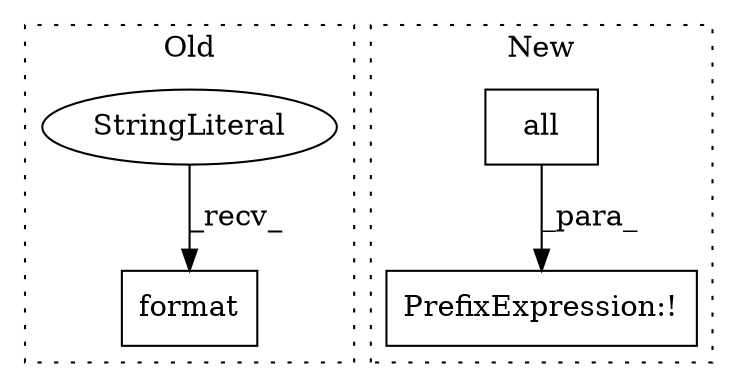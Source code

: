digraph G {
subgraph cluster0 {
1 [label="format" a="32" s="17194,17204" l="7,1" shape="box"];
3 [label="StringLiteral" a="45" s="17152" l="41" shape="ellipse"];
label = "Old";
style="dotted";
}
subgraph cluster1 {
2 [label="all" a="32" s="17061" l="5" shape="box"];
4 [label="PrefixExpression:!" a="38" s="17039" l="1" shape="box"];
label = "New";
style="dotted";
}
2 -> 4 [label="_para_"];
3 -> 1 [label="_recv_"];
}